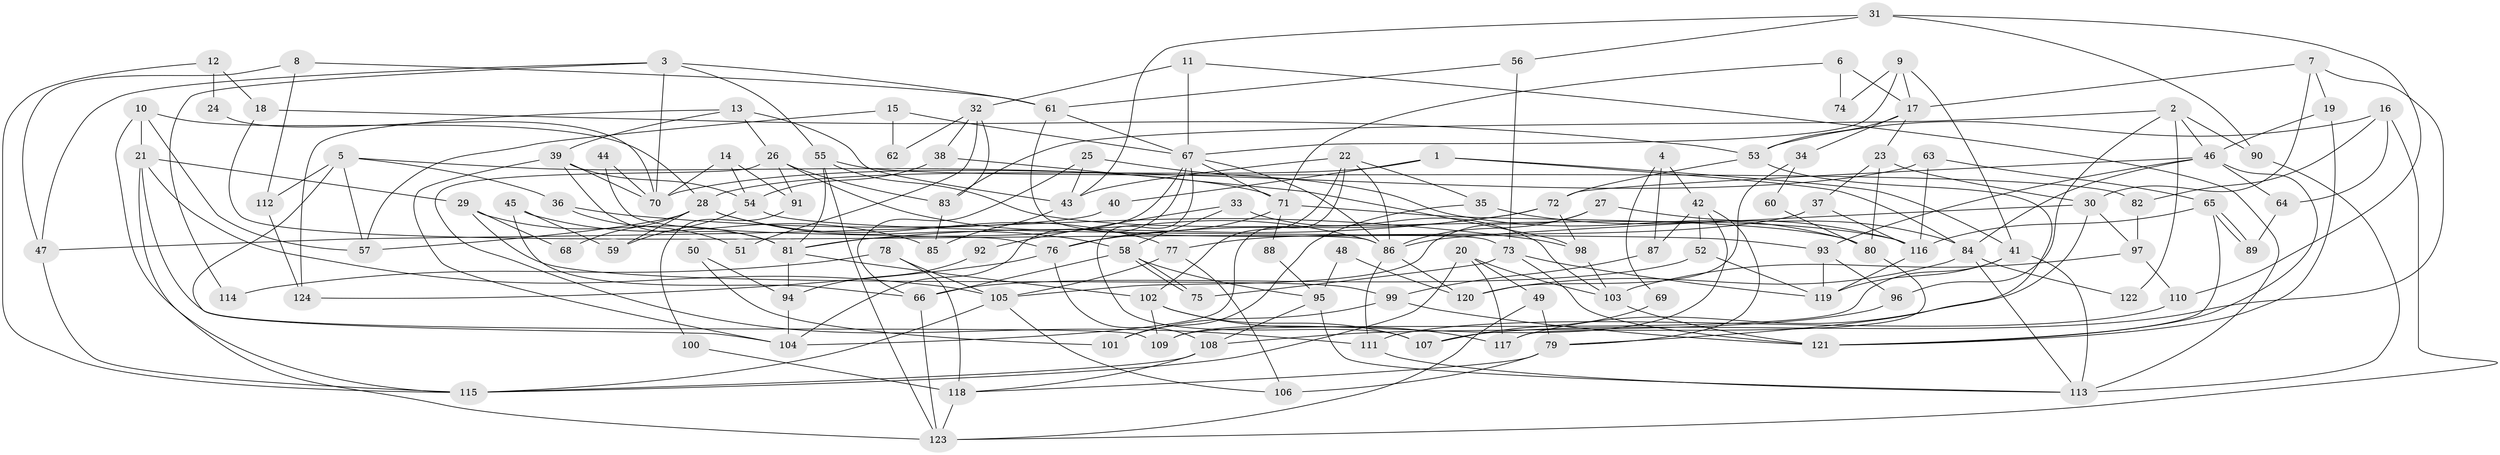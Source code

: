 // Generated by graph-tools (version 1.1) at 2025/15/03/09/25 04:15:16]
// undirected, 124 vertices, 248 edges
graph export_dot {
graph [start="1"]
  node [color=gray90,style=filled];
  1;
  2;
  3;
  4;
  5;
  6;
  7;
  8;
  9;
  10;
  11;
  12;
  13;
  14;
  15;
  16;
  17;
  18;
  19;
  20;
  21;
  22;
  23;
  24;
  25;
  26;
  27;
  28;
  29;
  30;
  31;
  32;
  33;
  34;
  35;
  36;
  37;
  38;
  39;
  40;
  41;
  42;
  43;
  44;
  45;
  46;
  47;
  48;
  49;
  50;
  51;
  52;
  53;
  54;
  55;
  56;
  57;
  58;
  59;
  60;
  61;
  62;
  63;
  64;
  65;
  66;
  67;
  68;
  69;
  70;
  71;
  72;
  73;
  74;
  75;
  76;
  77;
  78;
  79;
  80;
  81;
  82;
  83;
  84;
  85;
  86;
  87;
  88;
  89;
  90;
  91;
  92;
  93;
  94;
  95;
  96;
  97;
  98;
  99;
  100;
  101;
  102;
  103;
  104;
  105;
  106;
  107;
  108;
  109;
  110;
  111;
  112;
  113;
  114;
  115;
  116;
  117;
  118;
  119;
  120;
  121;
  122;
  123;
  124;
  1 -- 28;
  1 -- 41;
  1 -- 40;
  1 -- 84;
  2 -- 46;
  2 -- 96;
  2 -- 83;
  2 -- 90;
  2 -- 122;
  3 -- 61;
  3 -- 55;
  3 -- 47;
  3 -- 70;
  3 -- 114;
  4 -- 42;
  4 -- 87;
  4 -- 69;
  5 -- 104;
  5 -- 71;
  5 -- 36;
  5 -- 57;
  5 -- 112;
  6 -- 71;
  6 -- 17;
  6 -- 74;
  7 -- 17;
  7 -- 30;
  7 -- 19;
  7 -- 107;
  8 -- 61;
  8 -- 47;
  8 -- 112;
  9 -- 67;
  9 -- 41;
  9 -- 17;
  9 -- 74;
  10 -- 21;
  10 -- 28;
  10 -- 57;
  10 -- 115;
  11 -- 67;
  11 -- 113;
  11 -- 32;
  12 -- 115;
  12 -- 18;
  12 -- 24;
  13 -- 39;
  13 -- 43;
  13 -- 26;
  13 -- 124;
  14 -- 70;
  14 -- 54;
  14 -- 91;
  15 -- 57;
  15 -- 67;
  15 -- 62;
  16 -- 82;
  16 -- 53;
  16 -- 64;
  16 -- 123;
  17 -- 23;
  17 -- 34;
  17 -- 53;
  18 -- 53;
  18 -- 86;
  19 -- 46;
  19 -- 121;
  20 -- 115;
  20 -- 103;
  20 -- 49;
  20 -- 117;
  21 -- 109;
  21 -- 123;
  21 -- 29;
  21 -- 105;
  22 -- 102;
  22 -- 86;
  22 -- 35;
  22 -- 43;
  22 -- 104;
  23 -- 37;
  23 -- 80;
  23 -- 30;
  24 -- 70;
  25 -- 43;
  25 -- 80;
  25 -- 66;
  26 -- 86;
  26 -- 83;
  26 -- 91;
  26 -- 111;
  27 -- 86;
  27 -- 105;
  27 -- 84;
  28 -- 58;
  28 -- 57;
  28 -- 59;
  28 -- 68;
  28 -- 77;
  29 -- 81;
  29 -- 68;
  29 -- 99;
  30 -- 117;
  30 -- 86;
  30 -- 97;
  31 -- 56;
  31 -- 90;
  31 -- 43;
  31 -- 110;
  32 -- 83;
  32 -- 38;
  32 -- 51;
  32 -- 62;
  33 -- 58;
  33 -- 103;
  33 -- 92;
  34 -- 120;
  34 -- 60;
  35 -- 116;
  35 -- 101;
  36 -- 98;
  36 -- 51;
  37 -- 77;
  37 -- 116;
  38 -- 98;
  38 -- 54;
  39 -- 54;
  39 -- 81;
  39 -- 70;
  39 -- 104;
  40 -- 47;
  41 -- 119;
  41 -- 113;
  41 -- 109;
  42 -- 52;
  42 -- 109;
  42 -- 79;
  42 -- 87;
  43 -- 85;
  44 -- 70;
  44 -- 76;
  45 -- 66;
  45 -- 85;
  45 -- 59;
  46 -- 121;
  46 -- 84;
  46 -- 64;
  46 -- 72;
  46 -- 93;
  47 -- 115;
  48 -- 120;
  48 -- 95;
  49 -- 123;
  49 -- 79;
  50 -- 94;
  50 -- 101;
  52 -- 119;
  52 -- 66;
  53 -- 79;
  53 -- 72;
  54 -- 59;
  54 -- 93;
  55 -- 81;
  55 -- 123;
  55 -- 82;
  55 -- 116;
  56 -- 73;
  56 -- 61;
  58 -- 66;
  58 -- 75;
  58 -- 75;
  58 -- 95;
  60 -- 80;
  61 -- 73;
  61 -- 67;
  63 -- 70;
  63 -- 65;
  63 -- 116;
  64 -- 89;
  65 -- 89;
  65 -- 89;
  65 -- 116;
  65 -- 121;
  66 -- 123;
  67 -- 104;
  67 -- 86;
  67 -- 71;
  67 -- 81;
  67 -- 107;
  69 -- 107;
  71 -- 76;
  71 -- 80;
  71 -- 88;
  72 -- 76;
  72 -- 81;
  72 -- 98;
  73 -- 121;
  73 -- 119;
  73 -- 75;
  76 -- 124;
  76 -- 108;
  77 -- 105;
  77 -- 106;
  78 -- 105;
  78 -- 118;
  78 -- 114;
  79 -- 106;
  79 -- 118;
  80 -- 117;
  81 -- 94;
  81 -- 102;
  82 -- 97;
  83 -- 85;
  84 -- 113;
  84 -- 120;
  84 -- 122;
  86 -- 111;
  86 -- 120;
  87 -- 99;
  88 -- 95;
  90 -- 113;
  91 -- 100;
  92 -- 94;
  93 -- 96;
  93 -- 119;
  94 -- 104;
  95 -- 108;
  95 -- 113;
  96 -- 108;
  97 -- 110;
  97 -- 103;
  98 -- 103;
  99 -- 121;
  99 -- 101;
  100 -- 118;
  102 -- 107;
  102 -- 109;
  102 -- 117;
  103 -- 121;
  105 -- 106;
  105 -- 115;
  108 -- 115;
  108 -- 118;
  110 -- 111;
  111 -- 113;
  112 -- 124;
  116 -- 119;
  118 -- 123;
}
